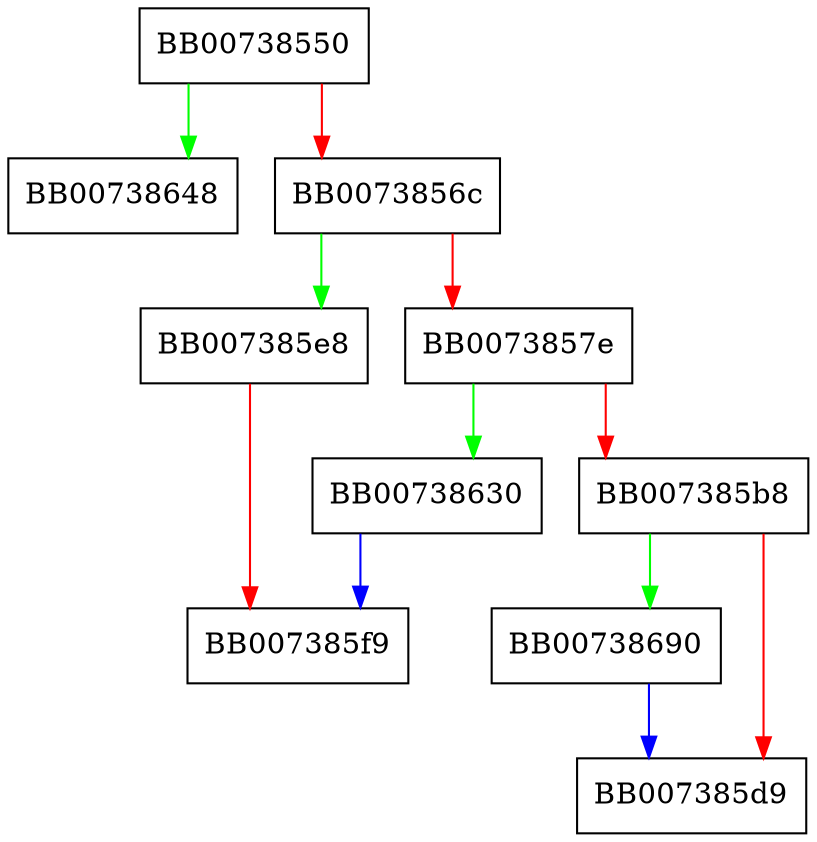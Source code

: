 digraph CTLOG_new_from_base64 {
  node [shape="box"];
  graph [splines=ortho];
  BB00738550 -> BB00738648 [color="green"];
  BB00738550 -> BB0073856c [color="red"];
  BB0073856c -> BB007385e8 [color="green"];
  BB0073856c -> BB0073857e [color="red"];
  BB0073857e -> BB00738630 [color="green"];
  BB0073857e -> BB007385b8 [color="red"];
  BB007385b8 -> BB00738690 [color="green"];
  BB007385b8 -> BB007385d9 [color="red"];
  BB007385e8 -> BB007385f9 [color="red"];
  BB00738630 -> BB007385f9 [color="blue"];
  BB00738690 -> BB007385d9 [color="blue"];
}